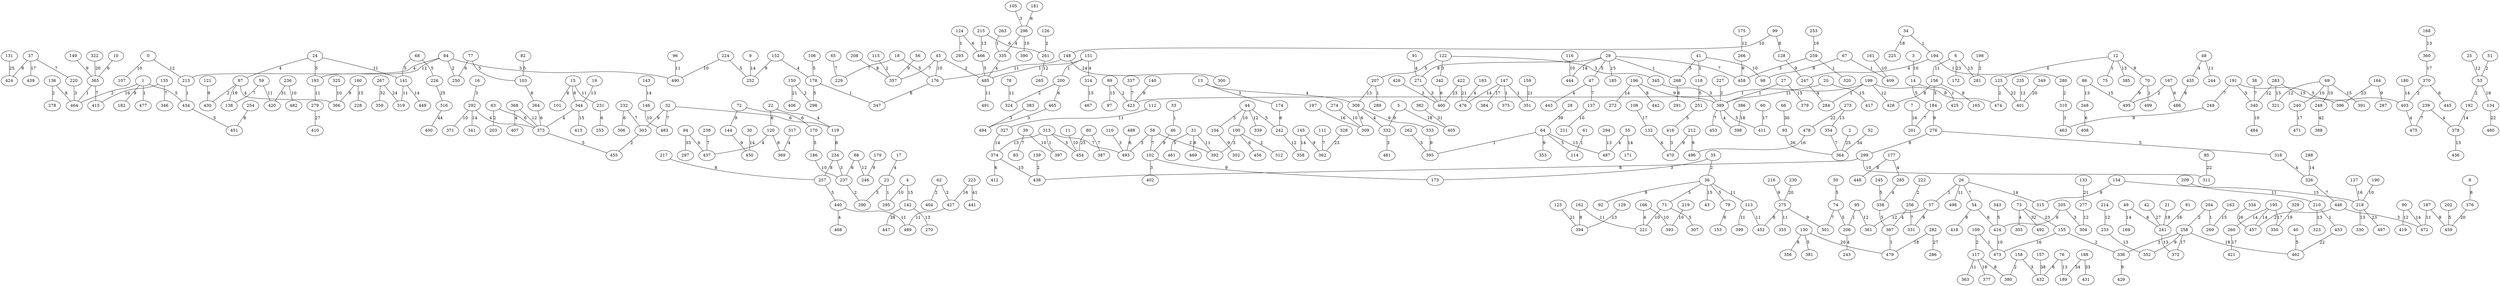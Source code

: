graph {
  0 [label="0"];
  1 [label="1"];
  2 [label="2"];
  3 [label="3"];
  4 [label="4"];
  5 [label="5"];
  6 [label="6"];
  7 [label="7"];
  8 [label="8"];
  9 [label="9"];
  10 [label="10"];
  11 [label="11"];
  12 [label="12"];
  13 [label="13"];
  14 [label="14"];
  15 [label="15"];
  16 [label="16"];
  17 [label="17"];
  18 [label="18"];
  19 [label="19"];
  20 [label="20"];
  21 [label="21"];
  22 [label="22"];
  23 [label="23"];
  24 [label="24"];
  25 [label="25"];
  26 [label="26"];
  27 [label="27"];
  28 [label="28"];
  29 [label="29"];
  30 [label="30"];
  31 [label="31"];
  32 [label="32"];
  33 [label="33"];
  34 [label="34"];
  35 [label="35"];
  36 [label="36"];
  37 [label="37"];
  38 [label="38"];
  39 [label="39"];
  40 [label="40"];
  41 [label="41"];
  42 [label="42"];
  43 [label="43"];
  44 [label="44"];
  45 [label="45"];
  46 [label="46"];
  47 [label="47"];
  48 [label="48"];
  49 [label="49"];
  50 [label="50"];
  51 [label="51"];
  52 [label="52"];
  53 [label="53"];
  54 [label="54"];
  55 [label="55"];
  56 [label="56"];
  57 [label="57"];
  58 [label="58"];
  59 [label="59"];
  60 [label="60"];
  61 [label="61"];
  62 [label="62"];
  63 [label="63"];
  64 [label="64"];
  65 [label="65"];
  66 [label="66"];
  67 [label="67"];
  68 [label="68"];
  69 [label="69"];
  70 [label="70"];
  71 [label="71"];
  72 [label="72"];
  73 [label="73"];
  74 [label="74"];
  75 [label="75"];
  76 [label="76"];
  77 [label="77"];
  78 [label="78"];
  79 [label="79"];
  80 [label="80"];
  81 [label="81"];
  82 [label="82"];
  83 [label="83"];
  84 [label="84"];
  85 [label="85"];
  86 [label="86"];
  87 [label="87"];
  88 [label="88"];
  89 [label="89"];
  90 [label="90"];
  91 [label="91"];
  92 [label="92"];
  93 [label="93"];
  94 [label="94"];
  95 [label="95"];
  96 [label="96"];
  97 [label="97"];
  98 [label="98"];
  99 [label="99"];
  100 [label="100"];
  101 [label="101"];
  102 [label="102"];
  103 [label="103"];
  104 [label="104"];
  105 [label="105"];
  106 [label="106"];
  107 [label="107"];
  108 [label="108"];
  109 [label="109"];
  110 [label="110"];
  111 [label="111"];
  112 [label="112"];
  113 [label="113"];
  114 [label="114"];
  115 [label="115"];
  116 [label="116"];
  117 [label="117"];
  118 [label="118"];
  119 [label="119"];
  120 [label="120"];
  121 [label="121"];
  122 [label="122"];
  123 [label="123"];
  124 [label="124"];
  125 [label="125"];
  126 [label="126"];
  127 [label="127"];
  128 [label="128"];
  129 [label="129"];
  130 [label="130"];
  131 [label="131"];
  132 [label="132"];
  133 [label="133"];
  134 [label="134"];
  135 [label="135"];
  136 [label="136"];
  137 [label="137"];
  138 [label="138"];
  139 [label="139"];
  140 [label="140"];
  141 [label="141"];
  142 [label="142"];
  143 [label="143"];
  144 [label="144"];
  145 [label="145"];
  146 [label="146"];
  147 [label="147"];
  148 [label="148"];
  149 [label="149"];
  150 [label="150"];
  151 [label="151"];
  152 [label="152"];
  153 [label="153"];
  154 [label="154"];
  155 [label="155"];
  156 [label="156"];
  157 [label="157"];
  158 [label="158"];
  159 [label="159"];
  160 [label="160"];
  161 [label="161"];
  162 [label="162"];
  163 [label="163"];
  164 [label="164"];
  165 [label="165"];
  166 [label="166"];
  167 [label="167"];
  168 [label="168"];
  169 [label="169"];
  170 [label="170"];
  171 [label="171"];
  172 [label="172"];
  173 [label="173"];
  174 [label="174"];
  175 [label="175"];
  176 [label="176"];
  177 [label="177"];
  178 [label="178"];
  179 [label="179"];
  180 [label="180"];
  181 [label="181"];
  182 [label="182"];
  183 [label="183"];
  184 [label="184"];
  185 [label="185"];
  186 [label="186"];
  187 [label="187"];
  188 [label="188"];
  189 [label="189"];
  190 [label="190"];
  191 [label="191"];
  192 [label="192"];
  193 [label="193"];
  194 [label="194"];
  195 [label="195"];
  196 [label="196"];
  197 [label="197"];
  198 [label="198"];
  199 [label="199"];
  200 [label="200"];
  201 [label="201"];
  202 [label="202"];
  203 [label="203"];
  204 [label="204"];
  205 [label="205"];
  206 [label="206"];
  207 [label="207"];
  208 [label="208"];
  209 [label="209"];
  210 [label="210"];
  211 [label="211"];
  212 [label="212"];
  213 [label="213"];
  214 [label="214"];
  215 [label="215"];
  216 [label="216"];
  217 [label="217"];
  218 [label="218"];
  219 [label="219"];
  220 [label="220"];
  221 [label="221"];
  222 [label="222"];
  223 [label="223"];
  224 [label="224"];
  225 [label="225"];
  226 [label="226"];
  227 [label="227"];
  228 [label="228"];
  229 [label="229"];
  230 [label="230"];
  231 [label="231"];
  232 [label="232"];
  233 [label="233"];
  234 [label="234"];
  235 [label="235"];
  236 [label="236"];
  237 [label="237"];
  238 [label="238"];
  239 [label="239"];
  240 [label="240"];
  241 [label="241"];
  242 [label="242"];
  243 [label="243"];
  244 [label="244"];
  245 [label="245"];
  246 [label="246"];
  247 [label="247"];
  248 [label="248"];
  249 [label="249"];
  250 [label="250"];
  251 [label="251"];
  252 [label="252"];
  253 [label="253"];
  254 [label="254"];
  255 [label="255"];
  256 [label="256"];
  257 [label="257"];
  258 [label="258"];
  259 [label="259"];
  260 [label="260"];
  261 [label="261"];
  262 [label="262"];
  263 [label="263"];
  264 [label="264"];
  265 [label="265"];
  266 [label="266"];
  267 [label="267"];
  268 [label="268"];
  269 [label="269"];
  270 [label="270"];
  271 [label="271"];
  272 [label="272"];
  273 [label="273"];
  274 [label="274"];
  275 [label="275"];
  276 [label="276"];
  277 [label="277"];
  278 [label="278"];
  279 [label="279"];
  280 [label="280"];
  281 [label="281"];
  282 [label="282"];
  283 [label="283"];
  284 [label="284"];
  285 [label="285"];
  286 [label="286"];
  287 [label="287"];
  288 [label="288"];
  289 [label="289"];
  290 [label="290"];
  291 [label="291"];
  292 [label="292"];
  293 [label="293"];
  294 [label="294"];
  295 [label="295"];
  296 [label="296"];
  297 [label="297"];
  298 [label="298"];
  299 [label="299"];
  300 [label="300"];
  301 [label="301"];
  302 [label="302"];
  303 [label="303"];
  304 [label="304"];
  305 [label="305"];
  306 [label="306"];
  307 [label="307"];
  308 [label="308"];
  309 [label="309"];
  310 [label="310"];
  311 [label="311"];
  312 [label="312"];
  313 [label="313"];
  314 [label="314"];
  315 [label="315"];
  316 [label="316"];
  317 [label="317"];
  318 [label="318"];
  319 [label="319"];
  320 [label="320"];
  321 [label="321"];
  322 [label="322"];
  323 [label="323"];
  324 [label="324"];
  325 [label="325"];
  326 [label="326"];
  327 [label="327"];
  328 [label="328"];
  329 [label="329"];
  330 [label="330"];
  331 [label="331"];
  332 [label="332"];
  333 [label="333"];
  334 [label="334"];
  335 [label="335"];
  336 [label="336"];
  337 [label="337"];
  338 [label="338"];
  339 [label="339"];
  340 [label="340"];
  341 [label="341"];
  342 [label="342"];
  343 [label="343"];
  344 [label="344"];
  345 [label="345"];
  346 [label="346"];
  347 [label="347"];
  348 [label="348"];
  349 [label="349"];
  350 [label="350"];
  351 [label="351"];
  352 [label="352"];
  353 [label="353"];
  354 [label="354"];
  355 [label="355"];
  356 [label="356"];
  357 [label="357"];
  358 [label="358"];
  359 [label="359"];
  360 [label="360"];
  361 [label="361"];
  362 [label="362"];
  363 [label="363"];
  364 [label="364"];
  365 [label="365"];
  366 [label="366"];
  367 [label="367"];
  368 [label="368"];
  369 [label="369"];
  370 [label="370"];
  371 [label="371"];
  372 [label="372"];
  373 [label="373"];
  374 [label="374"];
  375 [label="375"];
  376 [label="376"];
  377 [label="377"];
  378 [label="378"];
  379 [label="379"];
  380 [label="380"];
  381 [label="381"];
  382 [label="382"];
  383 [label="383"];
  384 [label="384"];
  385 [label="385"];
  386 [label="386"];
  387 [label="387"];
  388 [label="388"];
  389 [label="389"];
  390 [label="390"];
  391 [label="391"];
  392 [label="392"];
  393 [label="393"];
  394 [label="394"];
  395 [label="395"];
  396 [label="396"];
  397 [label="397"];
  398 [label="398"];
  399 [label="399"];
  400 [label="400"];
  401 [label="401"];
  402 [label="402"];
  403 [label="403"];
  404 [label="404"];
  405 [label="405"];
  406 [label="406"];
  407 [label="407"];
  408 [label="408"];
  409 [label="409"];
  410 [label="410"];
  411 [label="411"];
  412 [label="412"];
  413 [label="413"];
  414 [label="414"];
  415 [label="415"];
  416 [label="416"];
  417 [label="417"];
  418 [label="418"];
  419 [label="419"];
  420 [label="420"];
  421 [label="421"];
  422 [label="422"];
  423 [label="423"];
  424 [label="424"];
  425 [label="425"];
  426 [label="426"];
  427 [label="427"];
  428 [label="428"];
  429 [label="429"];
  430 [label="430"];
  431 [label="431"];
  432 [label="432"];
  433 [label="433"];
  434 [label="434"];
  435 [label="435"];
  436 [label="436"];
  437 [label="437"];
  438 [label="438"];
  439 [label="439"];
  440 [label="440"];
  441 [label="441"];
  442 [label="442"];
  443 [label="443"];
  444 [label="444"];
  445 [label="445"];
  446 [label="446"];
  447 [label="447"];
  448 [label="448"];
  449 [label="449"];
  450 [label="450"];
  451 [label="451"];
  452 [label="452"];
  453 [label="453"];
  454 [label="454"];
  455 [label="455"];
  456 [label="456"];
  457 [label="457"];
  458 [label="458"];
  459 [label="459"];
  460 [label="460"];
  461 [label="461"];
  462 [label="462"];
  463 [label="463"];
  464 [label="464"];
  465 [label="465"];
  466 [label="466"];
  467 [label="467"];
  468 [label="468"];
  469 [label="469"];
  470 [label="470"];
  471 [label="471"];
  472 [label="472"];
  473 [label="473"];
  474 [label="474"];
  475 [label="475"];
  476 [label="476"];
  477 [label="477"];
  478 [label="478"];
  479 [label="479"];
  480 [label="480"];
  481 [label="481"];
  482 [label="482"];
  483 [label="483"];
  484 [label="484"];
  485 [label="485"];
  486 [label="486"];
  487 [label="487"];
  488 [label="488"];
  489 [label="489"];
  490 [label="490"];
  491 [label="491"];
  492 [label="492"];
  493 [label="493"];
  494 [label="494"];
  495 [label="495"];
  496 [label="496"];
  497 [label="497"];
  498 [label="498"];
  499 [label="499"];
  0 -- 213 [label="12"];
  0 -- 107 [label="10"];
  1 -- 477 [label="1"];
  1 -- 434 [label="5"];
  1 -- 182 [label="9"];
  1 -- 464 [label="2"];
  2 -- 364 [label="25"];
  3 -- 14 [label="10"];
  4 -- 142 [label="15"];
  4 -- 295 [label="10"];
  5 -- 332 [label="9"];
  5 -- 405 [label="18"];
  6 -- 172 [label="23"];
  6 -- 156 [label="11"];
  6 -- 281 [label="13"];
  7 -- 201 [label="16"];
  8 -- 376 [label="8"];
  9 -- 252 [label="14"];
  10 -- 365 [label="6"];
  11 -- 454 [label="10"];
  12 -- 385 [label="13"];
  12 -- 70 [label="9"];
  12 -- 75 [label="1"];
  12 -- 125 [label="6"];
  13 -- 308 [label="4"];
  13 -- 174 [label="3"];
  14 -- 425 [label="1"];
  14 -- 184 [label="5"];
  15 -- 101 [label="8"];
  15 -- 231 [label="11"];
  15 -- 344 [label="8"];
  16 -- 292 [label="3"];
  17 -- 23 [label="4"];
  18 -- 176 [label="5"];
  18 -- 229 [label="7"];
  19 -- 344 [label="13"];
  20 -- 417 [label="15"];
  20 -- 389 [label="11"];
  21 -- 241 [label="18"];
  22 -- 120 [label="6"];
  22 -- 119 [label="4"];
  23 -- 295 [label="1"];
  23 -- 290 [label="3"];
  24 -- 87 [label="4"];
  24 -- 193 [label="5"];
  24 -- 141 [label="11"];
  25 -- 53 [label="12"];
  26 -- 315 [label="14"];
  26 -- 54 [label="7"];
  26 -- 498 [label="11"];
  26 -- 57 [label="1"];
  27 -- 389 [label="1"];
  27 -- 379 [label="15"];
  28 -- 64 [label="39"];
  29 -- 185 [label="15"];
  29 -- 47 [label="5"];
  29 -- 271 [label="8"];
  29 -- 268 [label="1"];
  29 -- 458 [label="7"];
  29 -- 444 [label="14"];
  30 -- 450 [label="14"];
  31 -- 392 [label="11"];
  31 -- 469 [label="8"];
  31 -- 461 [label="5"];
  32 -- 119 [label="6"];
  32 -- 303 [label="9"];
  32 -- 483 [label="7"];
  33 -- 46 [label="1"];
  34 -- 194 [label="1"];
  34 -- 225 [label="18"];
  35 -- 36 [label="2"];
  35 -- 173 [label="3"];
  36 -- 43 [label="15"];
  36 -- 92 [label="9"];
  36 -- 79 [label="5"];
  36 -- 113 [label="11"];
  36 -- 71 [label="5"];
  37 -- 439 [label="17"];
  37 -- 424 [label="8"];
  37 -- 220 [label="7"];
  38 -- 340 [label="7"];
  39 -- 397 [label="10"];
  39 -- 83 [label="7"];
  40 -- 462 [label="5"];
  41 -- 118 [label="1"];
  41 -- 98 [label="10"];
  41 -- 268 [label="5"];
  42 -- 241 [label="27"];
  44 -- 242 [label="5"];
  44 -- 339 [label="12"];
  44 -- 100 [label="10"];
  44 -- 104 [label="3"];
  45 -- 176 [label="10"];
  45 -- 485 [label="2"];
  45 -- 357 [label="7"];
  46 -- 102 [label="9"];
  47 -- 137 [label="7"];
  47 -- 443 [label="4"];
  48 -- 435 [label="4"];
  48 -- 244 [label="11"];
  49 -- 169 [label="14"];
  49 -- 241 [label="6"];
  50 -- 74 [label="5"];
  51 -- 53 [label="2"];
  52 -- 364 [label="34"];
  53 -- 192 [label="2"];
  53 -- 134 [label="16"];
  54 -- 418 [label="8"];
  54 -- 414 [label="6"];
  55 -- 171 [label="14"];
  55 -- 487 [label="4"];
  56 -- 357 [label="9"];
  57 -- 331 [label="8"];
  57 -- 361 [label="12"];
  58 -- 493 [label="3"];
  58 -- 392 [label="2"];
  58 -- 102 [label="7"];
  59 -- 138 [label="7"];
  59 -- 420 [label="11"];
  60 -- 411 [label="17"];
  61 -- 114 [label="1"];
  62 -- 427 [label="3"];
  62 -- 404 [label="2"];
  63 -- 373 [label="6"];
  63 -- 203 [label="2"];
  64 -- 353 [label="9"];
  64 -- 114 [label="5"];
  64 -- 395 [label="1"];
  64 -- 487 [label="13"];
  65 -- 229 [label="7"];
  66 -- 93 [label="30"];
  67 -- 98 [label="9"];
  67 -- 409 [label="1"];
  68 -- 226 [label="5"];
  68 -- 141 [label="5"];
  69 -- 240 [label="10"];
  69 -- 391 [label="15"];
  69 -- 321 [label="12"];
  69 -- 248 [label="10"];
  70 -- 495 [label="9"];
  70 -- 499 [label="1"];
  71 -- 221 [label="10"];
  71 -- 307 [label="5"];
  72 -- 170 [label="6"];
  72 -- 144 [label="9"];
  73 -- 155 [label="23"];
  73 -- 492 [label="32"];
  73 -- 305 [label="4"];
  74 -- 301 [label="7"];
  74 -- 206 [label="5"];
  76 -- 189 [label="13"];
  76 -- 432 [label="6"];
  77 -- 250 [label="6"];
  77 -- 103 [label="5"];
  78 -- 324 [label="11"];
  79 -- 153 [label="8"];
  80 -- 454 [label="25"];
  80 -- 387 [label="7"];
  81 -- 241 [label="16"];
  82 -- 103 [label="5"];
  84 -- 213 [label="4"];
  84 -- 250 [label="2"];
  84 -- 193 [label="12"];
  84 -- 490 [label="3"];
  85 -- 311 [label="22"];
  86 -- 495 [label="15"];
  86 -- 348 [label="13"];
  87 -- 138 [label="19"];
  87 -- 366 [label="4"];
  87 -- 430 [label="2"];
  88 -- 237 [label="6"];
  88 -- 246 [label="12"];
  89 -- 423 [label="2"];
  89 -- 97 [label="15"];
  90 -- 472 [label="14"];
  90 -- 419 [label="12"];
  91 -- 271 [label="4"];
  93 -- 364 [label="26"];
  94 -- 297 [label="33"];
  94 -- 437 [label="6"];
  95 -- 361 [label="12"];
  95 -- 206 [label="1"];
  96 -- 490 [label="11"];
  99 -- 128 [label="8"];
  99 -- 148 [label="10"];
  100 -- 312 [label="2"];
  100 -- 392 [label="3"];
  100 -- 456 [label="6"];
  102 -- 402 [label="3"];
  102 -- 173 [label="9"];
  103 -- 264 [label="8"];
  104 -- 302 [label="9"];
  105 -- 296 [label="3"];
  106 -- 178 [label="5"];
  108 -- 132 [label="17"];
  109 -- 117 [label="2"];
  109 -- 473 [label="1"];
  110 -- 493 [label="3"];
  111 -- 362 [label="7"];
  112 -- 327 [label="11"];
  113 -- 452 [label="11"];
  113 -- 399 [label="11"];
  115 -- 357 [label="2"];
  116 -- 444 [label="10"];
  117 -- 380 [label="8"];
  117 -- 377 [label="18"];
  117 -- 363 [label="11"];
  118 -- 251 [label="5"];
  119 -- 234 [label="8"];
  120 -- 369 [label="8"];
  120 -- 437 [label="4"];
  121 -- 430 [label="9"];
  122 -- 207 [label="5"];
  122 -- 342 [label="3"];
  122 -- 345 [label="3"];
  123 -- 394 [label="21"];
  124 -- 466 [label="6"];
  124 -- 293 [label="1"];
  125 -- 474 [label="2"];
  125 -- 401 [label="22"];
  126 -- 261 [label="2"];
  127 -- 218 [label="16"];
  128 -- 247 [label="9"];
  129 -- 394 [label="13"];
  130 -- 479 [label="20"];
  130 -- 381 [label="5"];
  130 -- 356 [label="8"];
  131 -- 424 [label="25"];
  132 -- 470 [label="6"];
  133 -- 277 [label="21"];
  134 -- 480 [label="22"];
  135 -- 346 [label="7"];
  135 -- 415 [label="16"];
  136 -- 278 [label="2"];
  136 -- 464 [label="8"];
  137 -- 211 [label="10"];
  139 -- 438 [label="2"];
  140 -- 423 [label="9"];
  141 -- 449 [label="14"];
  141 -- 319 [label="11"];
  142 -- 270 [label="13"];
  142 -- 447 [label="38"];
  143 -- 146 [label="14"];
  144 -- 450 [label="9"];
  145 -- 358 [label="14"];
  145 -- 362 [label="9"];
  146 -- 483 [label="10"];
  147 -- 351 [label="1"];
  147 -- 384 [label="17"];
  147 -- 375 [label="1"];
  147 -- 476 [label="14"];
  148 -- 300 [label="24"];
  148 -- 176 [label="11"];
  149 -- 365 [label="9"];
  150 -- 406 [label="21"];
  150 -- 298 [label="2"];
  151 -- 200 [label="1"];
  151 -- 314 [label="4"];
  151 -- 485 [label="1"];
  152 -- 178 [label="4"];
  152 -- 252 [label="9"];
  154 -- 218 [label="15"];
  154 -- 315 [label="9"];
  155 -- 336 [label="2"];
  155 -- 473 [label="16"];
  156 -- 165 [label="8"];
  156 -- 428 [label="8"];
  156 -- 184 [label="3"];
  157 -- 432 [label="38"];
  158 -- 432 [label="3"];
  158 -- 380 [label="2"];
  159 -- 351 [label="21"];
  160 -- 366 [label="9"];
  160 -- 228 [label="15"];
  161 -- 409 [label="10"];
  162 -- 394 [label="8"];
  162 -- 221 [label="11"];
  163 -- 269 [label="15"];
  164 -- 396 [label="23"];
  164 -- 287 [label="9"];
  166 -- 221 [label="4"];
  166 -- 393 [label="10"];
  167 -- 495 [label="2"];
  167 -- 486 [label="6"];
  168 -- 360 [label="13"];
  170 -- 186 [label="5"];
  174 -- 242 [label="6"];
  175 -- 266 [label="12"];
  176 -- 347 [label="8"];
  177 -- 285 [label="4"];
  177 -- 448 [label="8"];
  178 -- 347 [label="1"];
  178 -- 298 [label="5"];
  179 -- 246 [label="9"];
  180 -- 403 [label="14"];
  181 -- 296 [label="6"];
  183 -- 476 [label="4"];
  184 -- 276 [label="9"];
  184 -- 201 [label="7"];
  186 -- 237 [label="10"];
  187 -- 459 [label="8"];
  187 -- 472 [label="11"];
  188 -- 189 [label="34"];
  188 -- 431 [label="33"];
  190 -- 218 [label="10"];
  191 -- 340 [label="5"];
  191 -- 249 [label="7"];
  191 -- 403 [label="5"];
  192 -- 378 [label="14"];
  193 -- 279 [label="11"];
  194 -- 247 [label="4"];
  194 -- 280 [label="1"];
  195 -- 350 [label="17"];
  195 -- 457 [label="14"];
  195 -- 260 [label="14"];
  196 -- 272 [label="14"];
  196 -- 442 [label="8"];
  196 -- 389 [label="9"];
  197 -- 309 [label="16"];
  198 -- 281 [label="2"];
  199 -- 428 [label="12"];
  199 -- 423 [label="1"];
  199 -- 474 [label="8"];
  199 -- 284 [label="1"];
  200 -- 324 [label="2"];
  200 -- 465 [label="6"];
  202 -- 459 [label="5"];
  204 -- 269 [label="1"];
  204 -- 258 [label="2"];
  205 -- 414 [label="6"];
  205 -- 304 [label="3"];
  206 -- 243 [label="4"];
  207 -- 289 [label="1"];
  207 -- 308 [label="13"];
  208 -- 357 [label="8"];
  209 -- 210 [label="11"];
  210 -- 323 [label="13"];
  210 -- 433 [label="1"];
  212 -- 496 [label="9"];
  212 -- 470 [label="9"];
  213 -- 434 [label="1"];
  214 -- 233 [label="12"];
  215 -- 261 [label="6"];
  215 -- 466 [label="13"];
  216 -- 275 [label="9"];
  217 -- 257 [label="8"];
  218 -- 330 [label="13"];
  218 -- 497 [label="23"];
  219 -- 393 [label="10"];
  220 -- 464 [label="3"];
  222 -- 256 [label="2"];
  223 -- 427 [label="16"];
  223 -- 441 [label="41"];
  224 -- 490 [label="10"];
  224 -- 252 [label="5"];
  226 -- 316 [label="25"];
  227 -- 389 [label="2"];
  230 -- 275 [label="20"];
  231 -- 255 [label="6"];
  232 -- 303 [label="7"];
  232 -- 306 [label="6"];
  233 -- 352 [label="13"];
  234 -- 257 [label="8"];
  234 -- 237 [label="3"];
  235 -- 401 [label="12"];
  236 -- 420 [label="31"];
  236 -- 482 [label="10"];
  237 -- 290 [label="2"];
  238 -- 437 [label="7"];
  239 -- 378 [label="4"];
  239 -- 475 [label="7"];
  240 -- 471 [label="17"];
  241 -- 372 [label="13"];
  242 -- 358 [label="12"];
  245 -- 338 [label="5"];
  247 -- 284 [label="4"];
  248 -- 388 [label="42"];
  249 -- 463 [label="9"];
  251 -- 416 [label="5"];
  253 -- 259 [label="16"];
  254 -- 451 [label="8"];
  256 -- 331 [label="7"];
  256 -- 367 [label="4"];
  257 -- 440 [label="5"];
  258 -- 462 [label="18"];
  258 -- 336 [label="3"];
  258 -- 352 [label="9"];
  258 -- 372 [label="17"];
  259 -- 458 [label="3"];
  259 -- 320 [label="1"];
  260 -- 421 [label="17"];
  261 -- 265 [label="12"];
  262 -- 395 [label="5"];
  263 -- 335 [label="1"];
  264 -- 373 [label="6"];
  266 -- 458 [label="9"];
  267 -- 319 [label="24"];
  267 -- 359 [label="32"];
  268 -- 291 [label="8"];
  271 -- 460 [label="3"];
  273 -- 354 [label="13"];
  273 -- 478 [label="22"];
  274 -- 309 [label="10"];
  275 -- 355 [label="11"];
  275 -- 301 [label="9"];
  275 -- 452 [label="8"];
  276 -- 299 [label="8"];
  276 -- 318 [label="5"];
  277 -- 304 [label="12"];
  279 -- 410 [label="27"];
  280 -- 310 [label="2"];
  282 -- 479 [label="18"];
  282 -- 286 [label="27"];
  283 -- 321 [label="15"];
  283 -- 396 [label="13"];
  283 -- 340 [label="12"];
  285 -- 338 [label="4"];
  288 -- 326 [label="14"];
  292 -- 371 [label="10"];
  292 -- 341 [label="14"];
  292 -- 373 [label="4"];
  294 -- 487 [label="13"];
  296 -- 390 [label="10"];
  296 -- 335 [label="4"];
  299 -- 311 [label="10"];
  299 -- 438 [label="8"];
  303 -- 455 [label="2"];
  308 -- 332 [label="4"];
  308 -- 309 [label="6"];
  308 -- 333 [label="6"];
  310 -- 463 [label="3"];
  313 -- 454 [label="5"];
  313 -- 493 [label="7"];
  313 -- 397 [label="1"];
  313 -- 374 [label="13"];
  314 -- 467 [label="15"];
  316 -- 400 [label="44"];
  317 -- 369 [label="4"];
  318 -- 326 [label="4"];
  322 -- 365 [label="20"];
  325 -- 366 [label="10"];
  326 -- 446 [label="7"];
  327 -- 374 [label="14"];
  328 -- 362 [label="23"];
  329 -- 350 [label="19"];
  332 -- 481 [label="3"];
  333 -- 395 [label="9"];
  334 -- 457 [label="26"];
  335 -- 485 [label="4"];
  336 -- 429 [label="9"];
  337 -- 423 [label="7"];
  338 -- 367 [label="5"];
  340 -- 484 [label="10"];
  342 -- 460 [label="6"];
  343 -- 414 [label="5"];
  344 -- 373 [label="4"];
  344 -- 413 [label="15"];
  345 -- 389 [label="3"];
  348 -- 408 [label="6"];
  349 -- 401 [label="20"];
  354 -- 364 [label="7"];
  360 -- 370 [label="17"];
  365 -- 464 [label="1"];
  365 -- 415 [label="7"];
  367 -- 479 [label="1"];
  368 -- 407 [label="4"];
  368 -- 373 [label="12"];
  370 -- 403 [label="2"];
  370 -- 445 [label="6"];
  373 -- 455 [label="5"];
  374 -- 412 [label="6"];
  374 -- 438 [label="15"];
  376 -- 459 [label="20"];
  378 -- 436 [label="13"];
  382 -- 405 [label="31"];
  383 -- 494 [label="3"];
  386 -- 398 [label="18"];
  389 -- 453 [label="7"];
  389 -- 411 [label="5"];
  389 -- 398 [label="4"];
  403 -- 475 [label="4"];
  414 -- 473 [label="10"];
  416 -- 470 [label="3"];
  422 -- 460 [label="23"];
  422 -- 476 [label="21"];
  426 -- 460 [label="3"];
  427 -- 489 [label="11"];
  433 -- 462 [label="22"];
  434 -- 451 [label="5"];
  435 -- 486 [label="8"];
  440 -- 468 [label="4"];
  440 -- 489 [label="11"];
  446 -- 457 [label="2"];
  446 -- 472 [label="3"];
  465 -- 494 [label="3"];
  466 -- 485 [label="5"];
  478 -- 496 [label="16"];
  485 -- 491 [label="11"];
  488 -- 493 [label="6"];
}